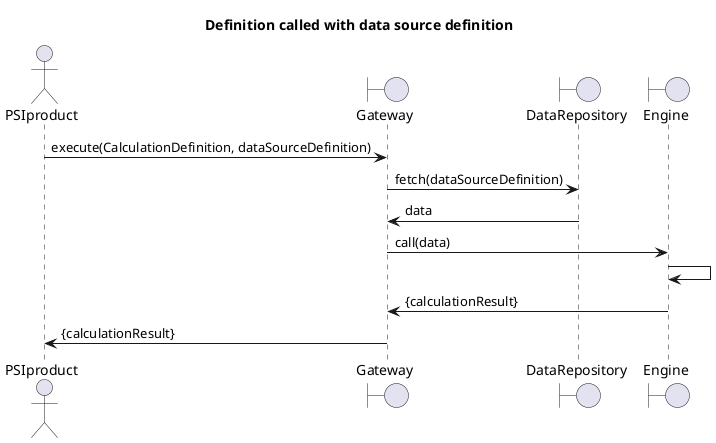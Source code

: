 @startuml

title Definition called with data source definition

actor PSIproduct
boundary Gateway
boundary DataRepository as Repo
boundary Engine as Engine

PSIproduct -> Gateway: execute(CalculationDefinition, dataSourceDefinition)
Gateway -> Repo: fetch(dataSourceDefinition)
Repo -> Gateway: data
Gateway -> Engine: call(data)
Engine -> Engine
Engine -> Gateway: {calculationResult}
Gateway -> PSIproduct: {calculationResult}

@enduml